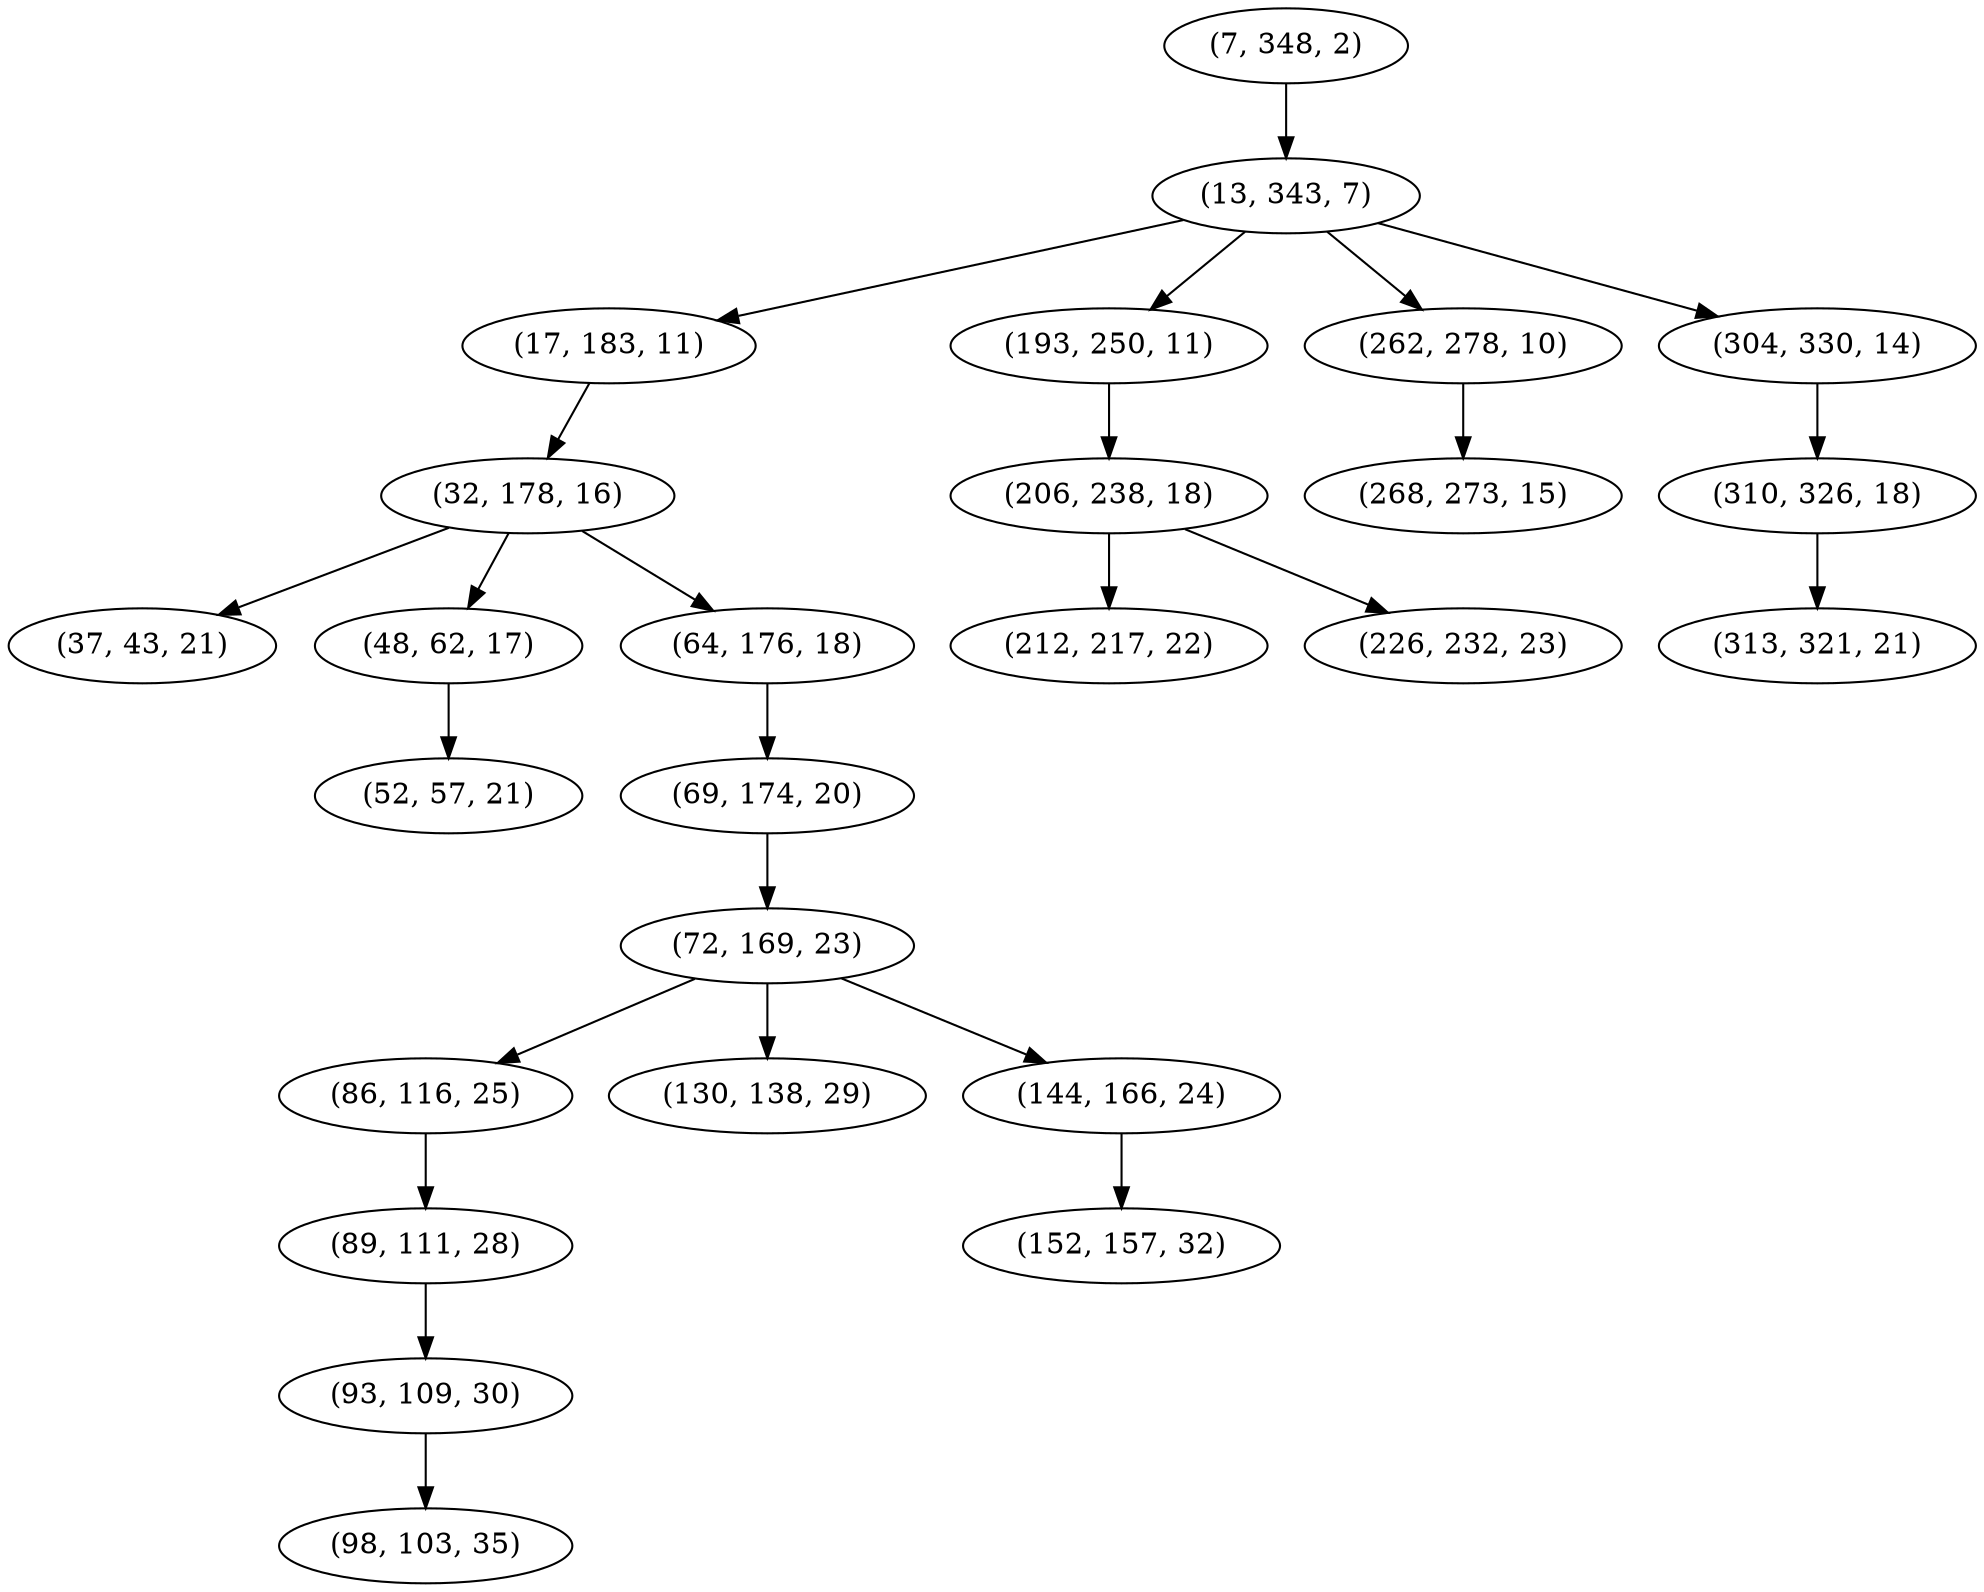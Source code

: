 digraph tree {
    "(7, 348, 2)";
    "(13, 343, 7)";
    "(17, 183, 11)";
    "(32, 178, 16)";
    "(37, 43, 21)";
    "(48, 62, 17)";
    "(52, 57, 21)";
    "(64, 176, 18)";
    "(69, 174, 20)";
    "(72, 169, 23)";
    "(86, 116, 25)";
    "(89, 111, 28)";
    "(93, 109, 30)";
    "(98, 103, 35)";
    "(130, 138, 29)";
    "(144, 166, 24)";
    "(152, 157, 32)";
    "(193, 250, 11)";
    "(206, 238, 18)";
    "(212, 217, 22)";
    "(226, 232, 23)";
    "(262, 278, 10)";
    "(268, 273, 15)";
    "(304, 330, 14)";
    "(310, 326, 18)";
    "(313, 321, 21)";
    "(7, 348, 2)" -> "(13, 343, 7)";
    "(13, 343, 7)" -> "(17, 183, 11)";
    "(13, 343, 7)" -> "(193, 250, 11)";
    "(13, 343, 7)" -> "(262, 278, 10)";
    "(13, 343, 7)" -> "(304, 330, 14)";
    "(17, 183, 11)" -> "(32, 178, 16)";
    "(32, 178, 16)" -> "(37, 43, 21)";
    "(32, 178, 16)" -> "(48, 62, 17)";
    "(32, 178, 16)" -> "(64, 176, 18)";
    "(48, 62, 17)" -> "(52, 57, 21)";
    "(64, 176, 18)" -> "(69, 174, 20)";
    "(69, 174, 20)" -> "(72, 169, 23)";
    "(72, 169, 23)" -> "(86, 116, 25)";
    "(72, 169, 23)" -> "(130, 138, 29)";
    "(72, 169, 23)" -> "(144, 166, 24)";
    "(86, 116, 25)" -> "(89, 111, 28)";
    "(89, 111, 28)" -> "(93, 109, 30)";
    "(93, 109, 30)" -> "(98, 103, 35)";
    "(144, 166, 24)" -> "(152, 157, 32)";
    "(193, 250, 11)" -> "(206, 238, 18)";
    "(206, 238, 18)" -> "(212, 217, 22)";
    "(206, 238, 18)" -> "(226, 232, 23)";
    "(262, 278, 10)" -> "(268, 273, 15)";
    "(304, 330, 14)" -> "(310, 326, 18)";
    "(310, 326, 18)" -> "(313, 321, 21)";
}
